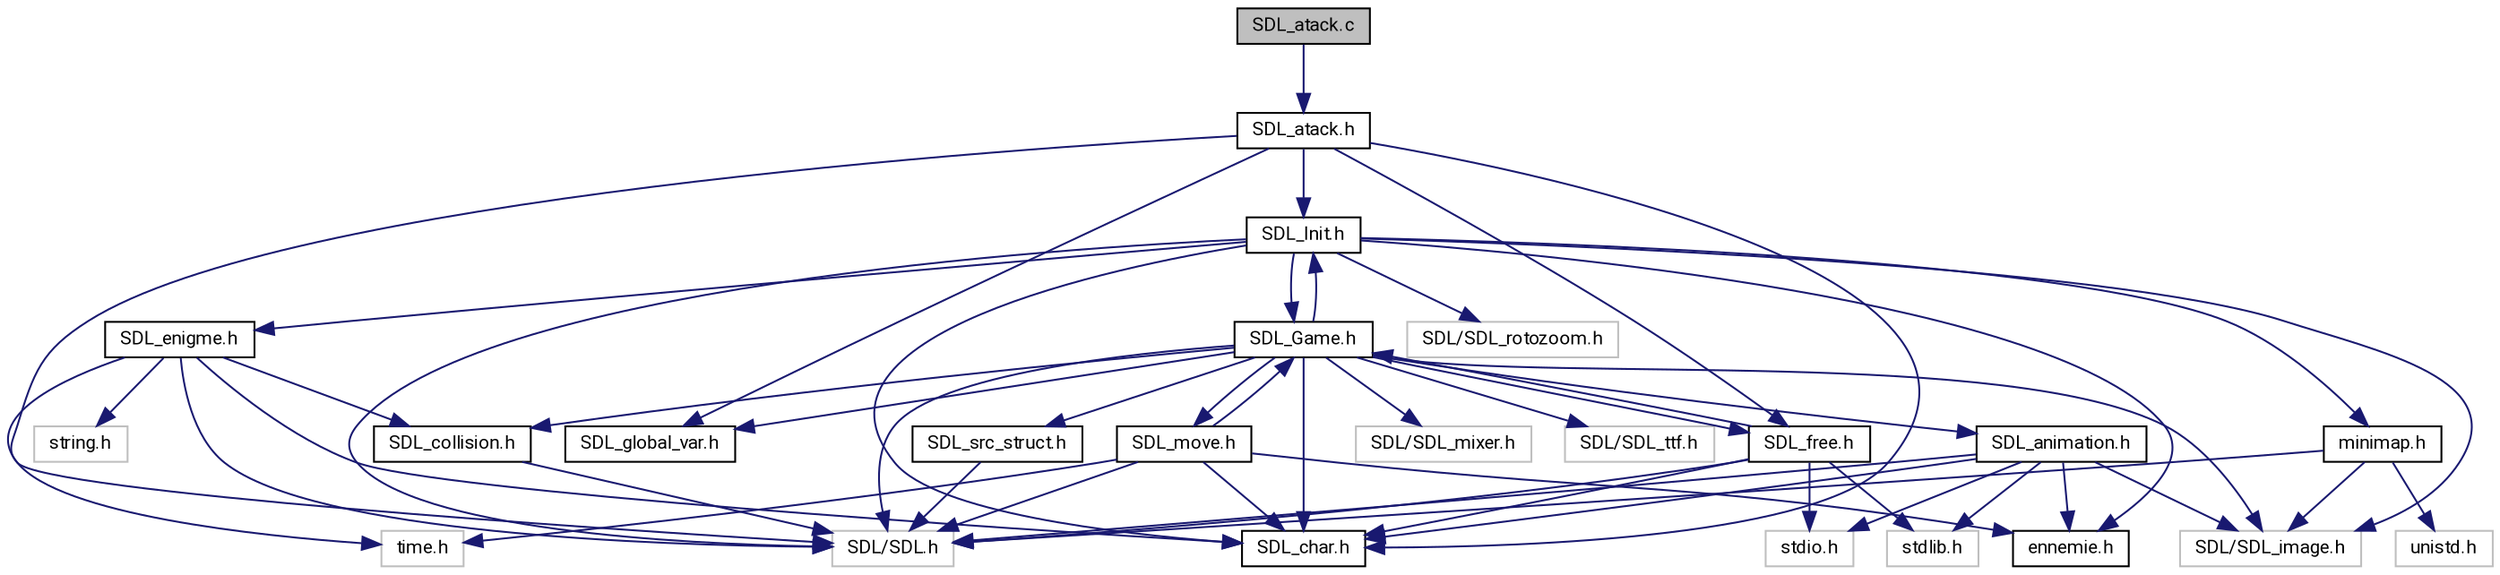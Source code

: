 digraph "SDL_atack.c"
{
 // LATEX_PDF_SIZE
  edge [fontname="Roboto",fontsize="10",labelfontname="Roboto",labelfontsize="10"];
  node [fontname="Roboto",fontsize="10",shape=record];
  Node0 [label="SDL_atack.c",height=0.2,width=0.4,color="black", fillcolor="grey75", style="filled", fontcolor="black",tooltip="save game"];
  Node0 -> Node1 [color="midnightblue",fontsize="10",style="solid",fontname="Roboto"];
  Node1 [label="SDL_atack.h",height=0.2,width=0.4,color="black", fillcolor="white", style="filled",URL="$SDL__atack_8h.html",tooltip=" "];
  Node1 -> Node2 [color="midnightblue",fontsize="10",style="solid",fontname="Roboto"];
  Node2 [label="SDL_global_var.h",height=0.2,width=0.4,color="black", fillcolor="white", style="filled",URL="$SDL__global__var_8h.html",tooltip=" "];
  Node1 -> Node3 [color="midnightblue",fontsize="10",style="solid",fontname="Roboto"];
  Node3 [label="SDL_Init.h",height=0.2,width=0.4,color="black", fillcolor="white", style="filled",URL="$SDL__Init_8h.html",tooltip=" "];
  Node3 -> Node4 [color="midnightblue",fontsize="10",style="solid",fontname="Roboto"];
  Node4 [label="SDL/SDL.h",height=0.2,width=0.4,color="grey75", fillcolor="white", style="filled",tooltip=" "];
  Node3 -> Node5 [color="midnightblue",fontsize="10",style="solid",fontname="Roboto"];
  Node5 [label="SDL/SDL_image.h",height=0.2,width=0.4,color="grey75", fillcolor="white", style="filled",tooltip=" "];
  Node3 -> Node6 [color="midnightblue",fontsize="10",style="solid",fontname="Roboto"];
  Node6 [label="SDL_char.h",height=0.2,width=0.4,color="black", fillcolor="white", style="filled",URL="$SDL__char_8h.html",tooltip=" "];
  Node3 -> Node7 [color="midnightblue",fontsize="10",style="solid",fontname="Roboto"];
  Node7 [label="SDL_enigme.h",height=0.2,width=0.4,color="black", fillcolor="white", style="filled",URL="$SDL__enigme_8h.html",tooltip=" "];
  Node7 -> Node8 [color="midnightblue",fontsize="10",style="solid",fontname="Roboto"];
  Node8 [label="string.h",height=0.2,width=0.4,color="grey75", fillcolor="white", style="filled",tooltip=" "];
  Node7 -> Node4 [color="midnightblue",fontsize="10",style="solid",fontname="Roboto"];
  Node7 -> Node9 [color="midnightblue",fontsize="10",style="solid",fontname="Roboto"];
  Node9 [label="time.h",height=0.2,width=0.4,color="grey75", fillcolor="white", style="filled",tooltip=" "];
  Node7 -> Node6 [color="midnightblue",fontsize="10",style="solid",fontname="Roboto"];
  Node7 -> Node10 [color="midnightblue",fontsize="10",style="solid",fontname="Roboto"];
  Node10 [label="SDL_collision.h",height=0.2,width=0.4,color="black", fillcolor="white", style="filled",URL="$SDL__collision_8h.html",tooltip=" "];
  Node10 -> Node4 [color="midnightblue",fontsize="10",style="solid",fontname="Roboto"];
  Node3 -> Node11 [color="midnightblue",fontsize="10",style="solid",fontname="Roboto"];
  Node11 [label="SDL_Game.h",height=0.2,width=0.4,color="black", fillcolor="white", style="filled",URL="$SDL__Game_8h.html",tooltip=" "];
  Node11 -> Node4 [color="midnightblue",fontsize="10",style="solid",fontname="Roboto"];
  Node11 -> Node5 [color="midnightblue",fontsize="10",style="solid",fontname="Roboto"];
  Node11 -> Node12 [color="midnightblue",fontsize="10",style="solid",fontname="Roboto"];
  Node12 [label="SDL/SDL_mixer.h",height=0.2,width=0.4,color="grey75", fillcolor="white", style="filled",tooltip=" "];
  Node11 -> Node13 [color="midnightblue",fontsize="10",style="solid",fontname="Roboto"];
  Node13 [label="SDL/SDL_ttf.h",height=0.2,width=0.4,color="grey75", fillcolor="white", style="filled",tooltip=" "];
  Node11 -> Node14 [color="midnightblue",fontsize="10",style="solid",fontname="Roboto"];
  Node14 [label="SDL_src_struct.h",height=0.2,width=0.4,color="black", fillcolor="white", style="filled",URL="$SDL__src__struct_8h.html",tooltip=" "];
  Node14 -> Node4 [color="midnightblue",fontsize="10",style="solid",fontname="Roboto"];
  Node11 -> Node6 [color="midnightblue",fontsize="10",style="solid",fontname="Roboto"];
  Node11 -> Node15 [color="midnightblue",fontsize="10",style="solid",fontname="Roboto"];
  Node15 [label="SDL_move.h",height=0.2,width=0.4,color="black", fillcolor="white", style="filled",URL="$SDL__move_8h.html",tooltip=" "];
  Node15 -> Node9 [color="midnightblue",fontsize="10",style="solid",fontname="Roboto"];
  Node15 -> Node4 [color="midnightblue",fontsize="10",style="solid",fontname="Roboto"];
  Node15 -> Node6 [color="midnightblue",fontsize="10",style="solid",fontname="Roboto"];
  Node15 -> Node11 [color="midnightblue",fontsize="10",style="solid",fontname="Roboto"];
  Node15 -> Node16 [color="midnightblue",fontsize="10",style="solid",fontname="Roboto"];
  Node16 [label="ennemie.h",height=0.2,width=0.4,color="black", fillcolor="white", style="filled",URL="$ennemie_8h.html",tooltip=" "];
  Node11 -> Node17 [color="midnightblue",fontsize="10",style="solid",fontname="Roboto"];
  Node17 [label="SDL_animation.h",height=0.2,width=0.4,color="black", fillcolor="white", style="filled",URL="$SDL__animation_8h.html",tooltip=" "];
  Node17 -> Node4 [color="midnightblue",fontsize="10",style="solid",fontname="Roboto"];
  Node17 -> Node5 [color="midnightblue",fontsize="10",style="solid",fontname="Roboto"];
  Node17 -> Node18 [color="midnightblue",fontsize="10",style="solid",fontname="Roboto"];
  Node18 [label="stdlib.h",height=0.2,width=0.4,color="grey75", fillcolor="white", style="filled",tooltip=" "];
  Node17 -> Node19 [color="midnightblue",fontsize="10",style="solid",fontname="Roboto"];
  Node19 [label="stdio.h",height=0.2,width=0.4,color="grey75", fillcolor="white", style="filled",tooltip=" "];
  Node17 -> Node6 [color="midnightblue",fontsize="10",style="solid",fontname="Roboto"];
  Node17 -> Node16 [color="midnightblue",fontsize="10",style="solid",fontname="Roboto"];
  Node11 -> Node10 [color="midnightblue",fontsize="10",style="solid",fontname="Roboto"];
  Node11 -> Node20 [color="midnightblue",fontsize="10",style="solid",fontname="Roboto"];
  Node20 [label="SDL_free.h",height=0.2,width=0.4,color="black", fillcolor="white", style="filled",URL="$SDL__free_8h.html",tooltip=" "];
  Node20 -> Node4 [color="midnightblue",fontsize="10",style="solid",fontname="Roboto"];
  Node20 -> Node18 [color="midnightblue",fontsize="10",style="solid",fontname="Roboto"];
  Node20 -> Node19 [color="midnightblue",fontsize="10",style="solid",fontname="Roboto"];
  Node20 -> Node6 [color="midnightblue",fontsize="10",style="solid",fontname="Roboto"];
  Node20 -> Node11 [color="midnightblue",fontsize="10",style="solid",fontname="Roboto"];
  Node11 -> Node3 [color="midnightblue",fontsize="10",style="solid",fontname="Roboto"];
  Node11 -> Node2 [color="midnightblue",fontsize="10",style="solid",fontname="Roboto"];
  Node3 -> Node16 [color="midnightblue",fontsize="10",style="solid",fontname="Roboto"];
  Node3 -> Node21 [color="midnightblue",fontsize="10",style="solid",fontname="Roboto"];
  Node21 [label="minimap.h",height=0.2,width=0.4,color="black", fillcolor="white", style="filled",URL="$minimap_8h.html",tooltip=" "];
  Node21 -> Node4 [color="midnightblue",fontsize="10",style="solid",fontname="Roboto"];
  Node21 -> Node5 [color="midnightblue",fontsize="10",style="solid",fontname="Roboto"];
  Node21 -> Node22 [color="midnightblue",fontsize="10",style="solid",fontname="Roboto"];
  Node22 [label="unistd.h",height=0.2,width=0.4,color="grey75", fillcolor="white", style="filled",tooltip=" "];
  Node3 -> Node23 [color="midnightblue",fontsize="10",style="solid",fontname="Roboto"];
  Node23 [label="SDL/SDL_rotozoom.h",height=0.2,width=0.4,color="grey75", fillcolor="white", style="filled",tooltip=" "];
  Node1 -> Node20 [color="midnightblue",fontsize="10",style="solid",fontname="Roboto"];
  Node1 -> Node6 [color="midnightblue",fontsize="10",style="solid",fontname="Roboto"];
  Node1 -> Node4 [color="midnightblue",fontsize="10",style="solid",fontname="Roboto"];
}
